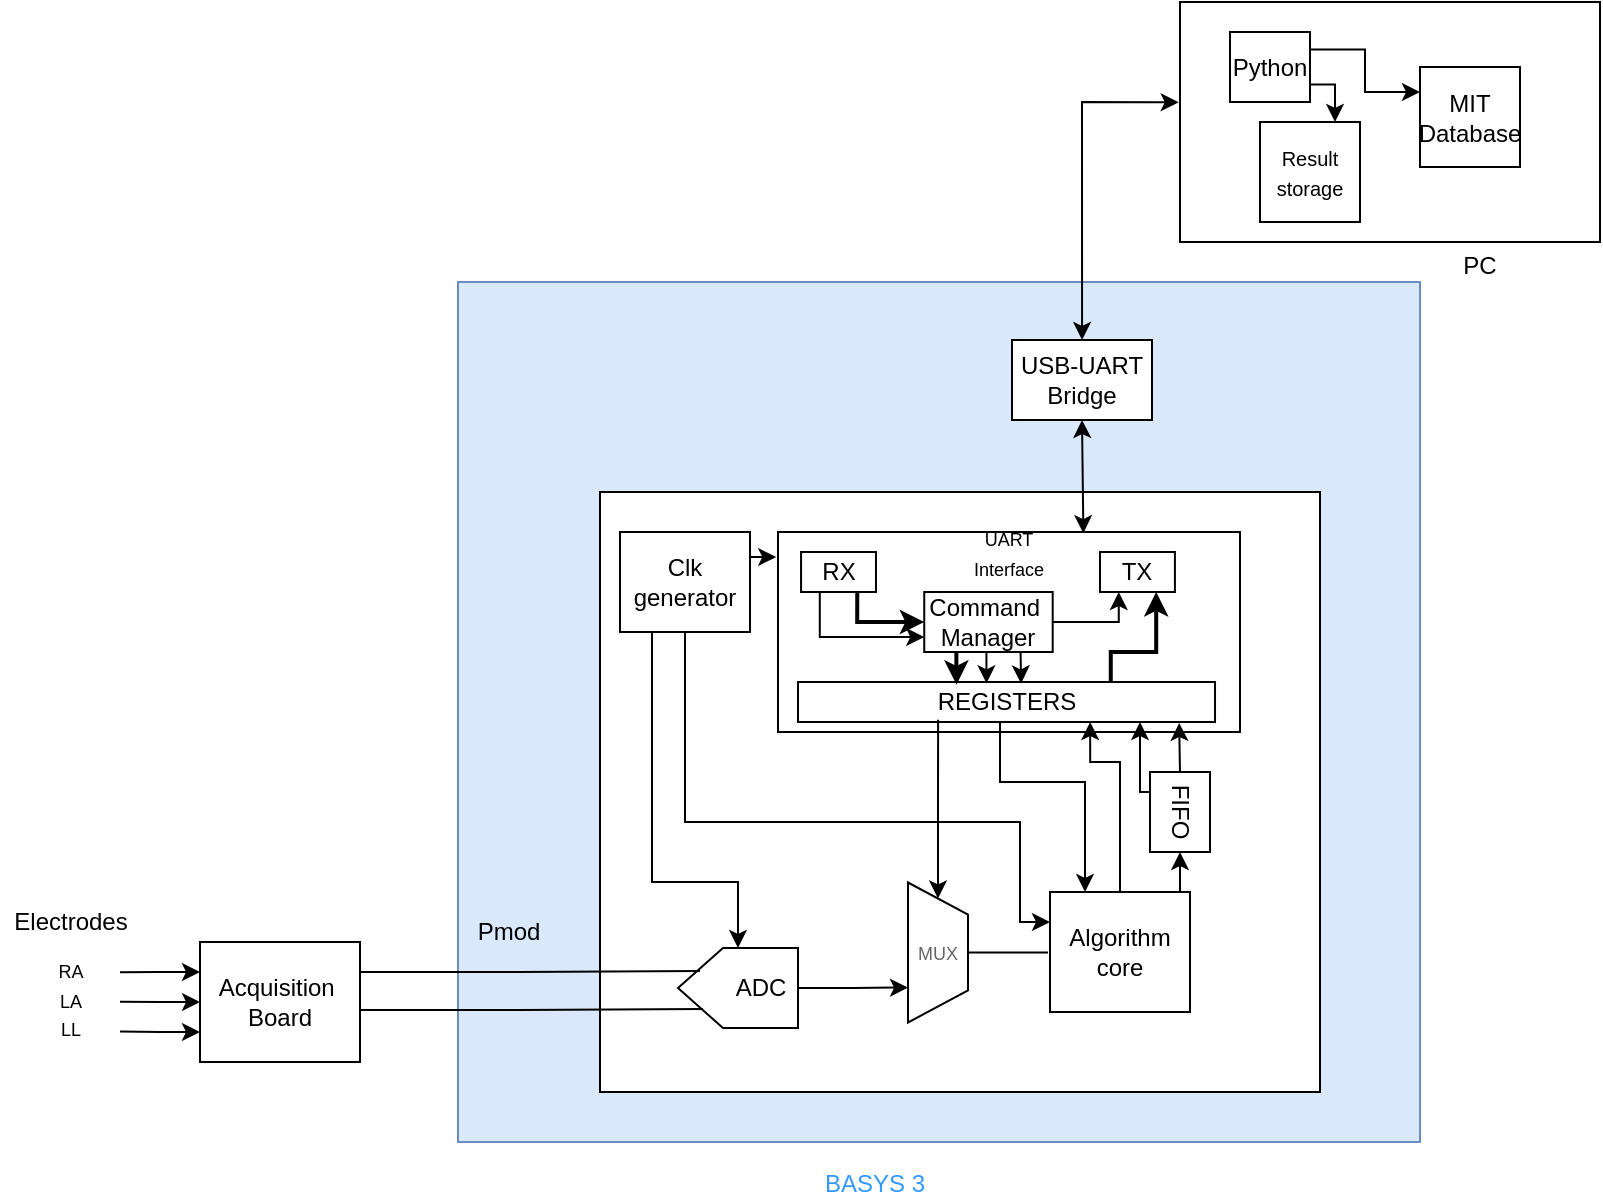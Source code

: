 <mxfile version="16.5.6" type="github">
  <diagram id="rzP6tae6U1hc_79Av_jn" name="Page-1">
    <mxGraphModel dx="1395" dy="939" grid="1" gridSize="10" guides="1" tooltips="1" connect="1" arrows="1" fold="1" page="1" pageScale="1" pageWidth="827" pageHeight="1169" math="0" shadow="0">
      <root>
        <mxCell id="0" />
        <mxCell id="1" parent="0" />
        <mxCell id="Tux2hPUuRy_x0GbL0UM1-4" value="&lt;font color=&quot;#3399ff&quot;&gt;BASYS 3&lt;/font&gt;" style="rounded=0;whiteSpace=wrap;html=1;spacingBottom=73;fillColor=#dae8fc;strokeColor=#6c8ebf;movableLabel=1;" parent="1" vertex="1">
          <mxGeometry x="239" y="180" width="481" height="430" as="geometry">
            <mxPoint x="-32" y="272" as="offset" />
          </mxGeometry>
        </mxCell>
        <mxCell id="gfudyUD8hbizQsuXedw7-17" style="edgeStyle=orthogonalEdgeStyle;rounded=0;orthogonalLoop=1;jettySize=auto;html=1;exitX=0;exitY=0.75;exitDx=0;exitDy=0;fontSize=9;fontColor=#3399FF;startArrow=classic;startFill=1;endArrow=none;endFill=0;" edge="1" parent="1" source="Tux2hPUuRy_x0GbL0UM1-5">
          <mxGeometry relative="1" as="geometry">
            <mxPoint x="70" y="554.696" as="targetPoint" />
          </mxGeometry>
        </mxCell>
        <mxCell id="gfudyUD8hbizQsuXedw7-18" style="edgeStyle=orthogonalEdgeStyle;rounded=0;orthogonalLoop=1;jettySize=auto;html=1;exitX=0;exitY=0.5;exitDx=0;exitDy=0;fontSize=9;fontColor=#3399FF;startArrow=classic;startFill=1;endArrow=none;endFill=0;" edge="1" parent="1" source="Tux2hPUuRy_x0GbL0UM1-5">
          <mxGeometry relative="1" as="geometry">
            <mxPoint x="70" y="539.913" as="targetPoint" />
          </mxGeometry>
        </mxCell>
        <mxCell id="gfudyUD8hbizQsuXedw7-19" style="edgeStyle=orthogonalEdgeStyle;rounded=0;orthogonalLoop=1;jettySize=auto;html=1;exitX=0;exitY=0.25;exitDx=0;exitDy=0;fontSize=9;fontColor=#3399FF;startArrow=classic;startFill=1;endArrow=none;endFill=0;" edge="1" parent="1" source="Tux2hPUuRy_x0GbL0UM1-5">
          <mxGeometry relative="1" as="geometry">
            <mxPoint x="70" y="525.13" as="targetPoint" />
          </mxGeometry>
        </mxCell>
        <mxCell id="Tux2hPUuRy_x0GbL0UM1-5" value="Acquisition&amp;nbsp;&lt;br&gt;Board" style="rounded=0;whiteSpace=wrap;html=1;" parent="1" vertex="1">
          <mxGeometry x="110" y="510" width="80" height="60" as="geometry" />
        </mxCell>
        <mxCell id="Tux2hPUuRy_x0GbL0UM1-7" value="Pmod" style="text;html=1;align=center;verticalAlign=middle;resizable=0;points=[];autosize=1;strokeColor=none;fillColor=none;" parent="1" vertex="1">
          <mxGeometry x="239" y="495" width="50" height="20" as="geometry" />
        </mxCell>
        <mxCell id="Tux2hPUuRy_x0GbL0UM1-11" value="Electrodes" style="text;html=1;align=center;verticalAlign=middle;resizable=0;points=[];autosize=1;strokeColor=none;fillColor=none;" parent="1" vertex="1">
          <mxGeometry x="10" y="490" width="70" height="20" as="geometry" />
        </mxCell>
        <mxCell id="Tux2hPUuRy_x0GbL0UM1-15" value="USB-UART&lt;br&gt;Bridge" style="rounded=0;whiteSpace=wrap;html=1;" parent="1" vertex="1">
          <mxGeometry x="516" y="209" width="70" height="40" as="geometry" />
        </mxCell>
        <mxCell id="Tux2hPUuRy_x0GbL0UM1-62" value="" style="group" parent="1" vertex="1" connectable="0">
          <mxGeometry x="310" y="285" width="360" height="300" as="geometry" />
        </mxCell>
        <mxCell id="Tux2hPUuRy_x0GbL0UM1-38" value="&lt;span style=&quot;color: rgba(0 , 0 , 0 , 0) ; font-family: monospace ; font-size: 0px&quot;&gt;%3CmxGraphModel%3E%3Croot%3E%3CmxCell%20id%3D%220%22%2F%3E%3CmxCell%20id%3D%221%22%20parent%3D%220%22%2F%3E%3CmxCell%20id%3D%222%22%20style%3D%22edgeStyle%3DorthogonalEdgeStyle%3Brounded%3D0%3BorthogonalLoop%3D1%3BjettySize%3Dauto%3Bhtml%3D1%3BexitX%3D0.25%3BexitY%3D1%3BexitDx%3D0%3BexitDy%3D0%3BentryX%3D0.166%3BentryY%3D0.971%3BentryDx%3D0%3BentryDy%3D0%3BentryPerimeter%3D0%3BendArrow%3Dnone%3BendFill%3D0%3B%22%20edge%3D%221%22%20parent%3D%221%22%3E%3CmxGeometry%20relative%3D%221%22%20as%3D%22geometry%22%3E%3CmxPoint%20x%3D%22464%22%20y%3D%22497.75%22%20as%3D%22sourcePoint%22%2F%3E%3CmxPoint%20x%3D%22443.613%22%20y%3D%22399.42%22%20as%3D%22targetPoint%22%2F%3E%3C%2FmxGeometry%3E%3C%2FmxCell%3E%3CmxCell%20id%3D%223%22%20style%3D%22edgeStyle%3DorthogonalEdgeStyle%3Brounded%3D0%3BorthogonalLoop%3D1%3BjettySize%3Dauto%3Bhtml%3D1%3BexitX%3D0%3BexitY%3D0.5%3BexitDx%3D0%3BexitDy%3D0%3BentryX%3D0.334%3BentryY%3D0.943%3BentryDx%3D0%3BentryDy%3D0%3BentryPerimeter%3D0%3BendArrow%3Dnone%3BendFill%3D0%3B%22%20edge%3D%221%22%20parent%3D%221%22%3E%3CmxGeometry%20relative%3D%221%22%20as%3D%22geometry%22%3E%3CmxPoint%20x%3D%22479%22%20y%3D%22488.25%22%20as%3D%22sourcePoint%22%2F%3E%3CmxPoint%20x%3D%22478.642%22%20y%3D%22398.86%22%20as%3D%22targetPoint%22%2F%3E%3C%2FmxGeometry%3E%3C%2FmxCell%3E%3C%2Froot%3E%3C%2FmxGraphModel%3E&lt;/span&gt;" style="rounded=0;whiteSpace=wrap;html=1;strokeWidth=1;" parent="Tux2hPUuRy_x0GbL0UM1-62" vertex="1">
          <mxGeometry width="360" height="300" as="geometry" />
        </mxCell>
        <mxCell id="Tux2hPUuRy_x0GbL0UM1-1" value="Algorithm core" style="rounded=0;whiteSpace=wrap;html=1;" parent="Tux2hPUuRy_x0GbL0UM1-62" vertex="1">
          <mxGeometry x="225" y="200" width="70" height="60" as="geometry" />
        </mxCell>
        <mxCell id="Tux2hPUuRy_x0GbL0UM1-17" value="" style="shape=offPageConnector;whiteSpace=wrap;rotation=90;textDirection=ltr;labelPosition=right;verticalLabelPosition=top;align=left;verticalAlign=bottom;html=1;" parent="Tux2hPUuRy_x0GbL0UM1-62" vertex="1">
          <mxGeometry x="49" y="218" width="40" height="60" as="geometry" />
        </mxCell>
        <mxCell id="Tux2hPUuRy_x0GbL0UM1-26" value="&lt;font color=&quot;#666666&quot; style=&quot;font-size: 9px&quot;&gt;MUX&lt;/font&gt;" style="shape=trapezoid;perimeter=trapezoidPerimeter;whiteSpace=wrap;html=1;fixedSize=1;shadow=0;labelBackgroundColor=none;labelBorderColor=none;comic=0;sketch=0;strokeWidth=1;rotation=90;size=16;fillColor=#FFFFFF;strokeColor=#000000;rounded=0;horizontal=0;" parent="Tux2hPUuRy_x0GbL0UM1-62" vertex="1">
          <mxGeometry x="134" y="215.25" width="70" height="30" as="geometry" />
        </mxCell>
        <mxCell id="Tux2hPUuRy_x0GbL0UM1-34" style="edgeStyle=orthogonalEdgeStyle;rounded=0;orthogonalLoop=1;jettySize=auto;html=1;exitX=0.5;exitY=0;exitDx=0;exitDy=0;entryX=0.75;entryY=1;entryDx=0;entryDy=0;strokeWidth=1;" parent="Tux2hPUuRy_x0GbL0UM1-62" source="Tux2hPUuRy_x0GbL0UM1-17" target="Tux2hPUuRy_x0GbL0UM1-26" edge="1">
          <mxGeometry relative="1" as="geometry" />
        </mxCell>
        <mxCell id="Tux2hPUuRy_x0GbL0UM1-27" value="" style="endArrow=none;html=1;rounded=0;fontColor=#000000;jumpStyle=arc;exitX=0.5;exitY=0;exitDx=0;exitDy=0;strokeColor=#000000;strokeWidth=1;" parent="Tux2hPUuRy_x0GbL0UM1-62" source="Tux2hPUuRy_x0GbL0UM1-26" edge="1">
          <mxGeometry width="50" height="50" relative="1" as="geometry">
            <mxPoint x="254" y="245.25" as="sourcePoint" />
            <mxPoint x="224" y="230.25" as="targetPoint" />
          </mxGeometry>
        </mxCell>
        <mxCell id="Tux2hPUuRy_x0GbL0UM1-30" value="" style="group" parent="Tux2hPUuRy_x0GbL0UM1-62" vertex="1" connectable="0">
          <mxGeometry x="89" y="20" width="231" height="100" as="geometry" />
        </mxCell>
        <mxCell id="Tux2hPUuRy_x0GbL0UM1-2" value="&lt;font style=&quot;font-size: 9px&quot;&gt;UART&lt;br&gt;Interface&lt;/font&gt;" style="rounded=0;whiteSpace=wrap;html=1;spacingBottom=80;" parent="Tux2hPUuRy_x0GbL0UM1-30" vertex="1">
          <mxGeometry width="231" height="100" as="geometry" />
        </mxCell>
        <mxCell id="Tux2hPUuRy_x0GbL0UM1-20" value="TX" style="rounded=0;whiteSpace=wrap;html=1;" parent="Tux2hPUuRy_x0GbL0UM1-30" vertex="1">
          <mxGeometry x="161.003" y="10" width="37.459" height="20" as="geometry" />
        </mxCell>
        <mxCell id="Tux2hPUuRy_x0GbL0UM1-55" style="edgeStyle=orthogonalEdgeStyle;rounded=0;orthogonalLoop=1;jettySize=auto;html=1;exitX=0.25;exitY=1;exitDx=0;exitDy=0;entryX=0;entryY=0.75;entryDx=0;entryDy=0;startArrow=none;startFill=0;endArrow=classic;endFill=1;strokeWidth=1;" parent="Tux2hPUuRy_x0GbL0UM1-30" source="Tux2hPUuRy_x0GbL0UM1-21" target="Tux2hPUuRy_x0GbL0UM1-45" edge="1">
          <mxGeometry relative="1" as="geometry" />
        </mxCell>
        <mxCell id="Tux2hPUuRy_x0GbL0UM1-21" value="RX" style="rounded=0;whiteSpace=wrap;html=1;" parent="Tux2hPUuRy_x0GbL0UM1-30" vertex="1">
          <mxGeometry x="11.531" y="10" width="37.459" height="20" as="geometry" />
        </mxCell>
        <mxCell id="Tux2hPUuRy_x0GbL0UM1-24" value="REGISTERS" style="rounded=0;whiteSpace=wrap;html=1;" parent="Tux2hPUuRy_x0GbL0UM1-30" vertex="1">
          <mxGeometry x="10" y="75" width="208.51" height="20" as="geometry" />
        </mxCell>
        <mxCell id="Tux2hPUuRy_x0GbL0UM1-49" style="edgeStyle=orthogonalEdgeStyle;rounded=0;orthogonalLoop=1;jettySize=auto;html=1;exitX=0;exitY=0.5;exitDx=0;exitDy=0;entryX=0.75;entryY=1;entryDx=0;entryDy=0;startArrow=classic;startFill=1;endArrow=none;endFill=0;strokeWidth=2;" parent="Tux2hPUuRy_x0GbL0UM1-30" source="Tux2hPUuRy_x0GbL0UM1-45" target="Tux2hPUuRy_x0GbL0UM1-21" edge="1">
          <mxGeometry relative="1" as="geometry" />
        </mxCell>
        <mxCell id="Tux2hPUuRy_x0GbL0UM1-53" style="edgeStyle=orthogonalEdgeStyle;rounded=0;orthogonalLoop=1;jettySize=auto;html=1;exitX=0.75;exitY=1;exitDx=0;exitDy=0;entryX=0.535;entryY=0.036;entryDx=0;entryDy=0;entryPerimeter=0;startArrow=none;startFill=0;endArrow=classic;endFill=1;strokeWidth=1;" parent="Tux2hPUuRy_x0GbL0UM1-30" source="Tux2hPUuRy_x0GbL0UM1-45" target="Tux2hPUuRy_x0GbL0UM1-24" edge="1">
          <mxGeometry relative="1" as="geometry" />
        </mxCell>
        <mxCell id="Tux2hPUuRy_x0GbL0UM1-54" style="edgeStyle=orthogonalEdgeStyle;rounded=0;orthogonalLoop=1;jettySize=auto;html=1;exitX=0.75;exitY=0;exitDx=0;exitDy=0;entryX=0.75;entryY=1;entryDx=0;entryDy=0;startArrow=none;startFill=0;endArrow=classic;endFill=1;strokeWidth=2;" parent="Tux2hPUuRy_x0GbL0UM1-30" source="Tux2hPUuRy_x0GbL0UM1-24" target="Tux2hPUuRy_x0GbL0UM1-20" edge="1">
          <mxGeometry relative="1" as="geometry">
            <Array as="points">
              <mxPoint x="166" y="60" />
              <mxPoint x="189" y="60" />
            </Array>
          </mxGeometry>
        </mxCell>
        <mxCell id="Tux2hPUuRy_x0GbL0UM1-58" style="edgeStyle=orthogonalEdgeStyle;rounded=0;orthogonalLoop=1;jettySize=auto;html=1;exitX=0.25;exitY=1;exitDx=0;exitDy=0;entryX=0.38;entryY=0.067;entryDx=0;entryDy=0;entryPerimeter=0;startArrow=none;startFill=0;endArrow=classic;endFill=1;strokeWidth=2;" parent="Tux2hPUuRy_x0GbL0UM1-30" source="Tux2hPUuRy_x0GbL0UM1-45" target="Tux2hPUuRy_x0GbL0UM1-24" edge="1">
          <mxGeometry relative="1" as="geometry" />
        </mxCell>
        <mxCell id="Tux2hPUuRy_x0GbL0UM1-59" style="edgeStyle=orthogonalEdgeStyle;rounded=0;orthogonalLoop=1;jettySize=auto;html=1;exitX=1;exitY=0.5;exitDx=0;exitDy=0;entryX=0.25;entryY=1;entryDx=0;entryDy=0;startArrow=none;startFill=0;endArrow=classic;endFill=1;strokeWidth=1;" parent="Tux2hPUuRy_x0GbL0UM1-30" source="Tux2hPUuRy_x0GbL0UM1-45" target="Tux2hPUuRy_x0GbL0UM1-20" edge="1">
          <mxGeometry relative="1" as="geometry" />
        </mxCell>
        <mxCell id="Tux2hPUuRy_x0GbL0UM1-60" style="edgeStyle=orthogonalEdgeStyle;rounded=0;orthogonalLoop=1;jettySize=auto;html=1;exitX=0.5;exitY=1;exitDx=0;exitDy=0;entryX=0.452;entryY=0.033;entryDx=0;entryDy=0;entryPerimeter=0;startArrow=none;startFill=0;endArrow=classic;endFill=1;strokeWidth=1;" parent="Tux2hPUuRy_x0GbL0UM1-30" source="Tux2hPUuRy_x0GbL0UM1-45" target="Tux2hPUuRy_x0GbL0UM1-24" edge="1">
          <mxGeometry relative="1" as="geometry" />
        </mxCell>
        <mxCell id="Tux2hPUuRy_x0GbL0UM1-45" value="Command&amp;nbsp;&lt;br&gt;Manager" style="rounded=0;whiteSpace=wrap;html=1;" parent="Tux2hPUuRy_x0GbL0UM1-30" vertex="1">
          <mxGeometry x="73.12" y="30" width="64.23" height="30" as="geometry" />
        </mxCell>
        <mxCell id="Tux2hPUuRy_x0GbL0UM1-33" style="edgeStyle=orthogonalEdgeStyle;rounded=0;orthogonalLoop=1;jettySize=auto;html=1;entryX=0.25;entryY=0;entryDx=0;entryDy=0;strokeWidth=1;" parent="Tux2hPUuRy_x0GbL0UM1-62" target="Tux2hPUuRy_x0GbL0UM1-1" edge="1">
          <mxGeometry relative="1" as="geometry">
            <mxPoint x="200" y="115" as="sourcePoint" />
            <Array as="points">
              <mxPoint x="200" y="145" />
              <mxPoint x="243" y="145" />
            </Array>
          </mxGeometry>
        </mxCell>
        <mxCell id="Tux2hPUuRy_x0GbL0UM1-35" style="edgeStyle=orthogonalEdgeStyle;rounded=0;orthogonalLoop=1;jettySize=auto;html=1;exitX=0.5;exitY=0;exitDx=0;exitDy=0;entryX=0.5;entryY=1;entryDx=0;entryDy=0;strokeWidth=1;" parent="Tux2hPUuRy_x0GbL0UM1-62" source="Tux2hPUuRy_x0GbL0UM1-1" edge="1">
          <mxGeometry relative="1" as="geometry">
            <mxPoint x="245.081" y="115" as="targetPoint" />
            <Array as="points">
              <mxPoint x="260" y="135" />
              <mxPoint x="245" y="135" />
            </Array>
          </mxGeometry>
        </mxCell>
        <mxCell id="Tux2hPUuRy_x0GbL0UM1-42" style="edgeStyle=orthogonalEdgeStyle;rounded=0;orthogonalLoop=1;jettySize=auto;html=1;exitX=0;exitY=0.5;exitDx=0;exitDy=0;entryX=0.914;entryY=1.025;entryDx=0;entryDy=0;startArrow=none;startFill=0;endArrow=classic;endFill=1;strokeWidth=1;entryPerimeter=0;" parent="Tux2hPUuRy_x0GbL0UM1-62" source="Tux2hPUuRy_x0GbL0UM1-39" target="Tux2hPUuRy_x0GbL0UM1-24" edge="1">
          <mxGeometry relative="1" as="geometry" />
        </mxCell>
        <mxCell id="Tux2hPUuRy_x0GbL0UM1-43" style="edgeStyle=orthogonalEdgeStyle;rounded=0;orthogonalLoop=1;jettySize=auto;html=1;exitX=0.25;exitY=1;exitDx=0;exitDy=0;startArrow=none;startFill=0;endArrow=classic;endFill=1;strokeWidth=1;" parent="Tux2hPUuRy_x0GbL0UM1-62" source="Tux2hPUuRy_x0GbL0UM1-39" edge="1" target="Tux2hPUuRy_x0GbL0UM1-24">
          <mxGeometry relative="1" as="geometry">
            <mxPoint x="254.446" y="115" as="targetPoint" />
            <Array as="points">
              <mxPoint x="270" y="150" />
            </Array>
          </mxGeometry>
        </mxCell>
        <mxCell id="Tux2hPUuRy_x0GbL0UM1-39" value="FIFO" style="rounded=0;whiteSpace=wrap;html=1;rotation=90;" parent="Tux2hPUuRy_x0GbL0UM1-62" vertex="1">
          <mxGeometry x="270" y="145" width="40" height="30" as="geometry" />
        </mxCell>
        <mxCell id="Tux2hPUuRy_x0GbL0UM1-41" style="edgeStyle=orthogonalEdgeStyle;rounded=0;orthogonalLoop=1;jettySize=auto;html=1;exitX=0.75;exitY=0;exitDx=0;exitDy=0;entryX=1;entryY=0.5;entryDx=0;entryDy=0;startArrow=none;startFill=0;endArrow=classic;endFill=1;strokeWidth=1;" parent="Tux2hPUuRy_x0GbL0UM1-62" source="Tux2hPUuRy_x0GbL0UM1-1" target="Tux2hPUuRy_x0GbL0UM1-39" edge="1">
          <mxGeometry relative="1" as="geometry" />
        </mxCell>
        <mxCell id="Tux2hPUuRy_x0GbL0UM1-61" value="ADC" style="text;html=1;align=center;verticalAlign=middle;resizable=0;points=[];autosize=1;strokeColor=none;fillColor=none;" parent="Tux2hPUuRy_x0GbL0UM1-62" vertex="1">
          <mxGeometry x="60" y="238" width="40" height="20" as="geometry" />
        </mxCell>
        <mxCell id="gfudyUD8hbizQsuXedw7-2" style="edgeStyle=orthogonalEdgeStyle;rounded=0;orthogonalLoop=1;jettySize=auto;html=1;" edge="1" parent="Tux2hPUuRy_x0GbL0UM1-62" target="Tux2hPUuRy_x0GbL0UM1-17">
          <mxGeometry relative="1" as="geometry">
            <mxPoint x="26" y="65" as="sourcePoint" />
            <Array as="points">
              <mxPoint x="26" y="195" />
              <mxPoint x="69" y="195" />
            </Array>
          </mxGeometry>
        </mxCell>
        <mxCell id="gfudyUD8hbizQsuXedw7-3" style="edgeStyle=orthogonalEdgeStyle;rounded=0;orthogonalLoop=1;jettySize=auto;html=1;exitX=1;exitY=0.25;exitDx=0;exitDy=0;entryX=-0.004;entryY=0.13;entryDx=0;entryDy=0;entryPerimeter=0;" edge="1" parent="Tux2hPUuRy_x0GbL0UM1-62" source="Tux2hPUuRy_x0GbL0UM1-18" target="Tux2hPUuRy_x0GbL0UM1-2">
          <mxGeometry relative="1" as="geometry" />
        </mxCell>
        <mxCell id="gfudyUD8hbizQsuXedw7-4" style="edgeStyle=orthogonalEdgeStyle;rounded=0;orthogonalLoop=1;jettySize=auto;html=1;exitX=0.5;exitY=1;exitDx=0;exitDy=0;entryX=0;entryY=0.25;entryDx=0;entryDy=0;" edge="1" parent="Tux2hPUuRy_x0GbL0UM1-62" source="Tux2hPUuRy_x0GbL0UM1-18" target="Tux2hPUuRy_x0GbL0UM1-1">
          <mxGeometry relative="1" as="geometry">
            <Array as="points">
              <mxPoint x="43" y="165" />
              <mxPoint x="210" y="165" />
              <mxPoint x="210" y="215" />
            </Array>
          </mxGeometry>
        </mxCell>
        <mxCell id="Tux2hPUuRy_x0GbL0UM1-18" value="Clk generator" style="rounded=0;whiteSpace=wrap;html=1;" parent="Tux2hPUuRy_x0GbL0UM1-62" vertex="1">
          <mxGeometry x="10" y="20" width="65" height="50" as="geometry" />
        </mxCell>
        <mxCell id="gfudyUD8hbizQsuXedw7-9" style="edgeStyle=orthogonalEdgeStyle;rounded=0;orthogonalLoop=1;jettySize=auto;html=1;exitX=0;exitY=0.5;exitDx=0;exitDy=0;entryX=0.336;entryY=0.943;entryDx=0;entryDy=0;entryPerimeter=0;endArrow=none;endFill=0;startArrow=classic;startFill=1;" edge="1" parent="Tux2hPUuRy_x0GbL0UM1-62" source="Tux2hPUuRy_x0GbL0UM1-26" target="Tux2hPUuRy_x0GbL0UM1-24">
          <mxGeometry relative="1" as="geometry" />
        </mxCell>
        <mxCell id="gfudyUD8hbizQsuXedw7-5" style="edgeStyle=orthogonalEdgeStyle;rounded=0;orthogonalLoop=1;jettySize=auto;html=1;exitX=1;exitY=0.5;exitDx=0;exitDy=0;entryX=0.763;entryY=0.792;entryDx=0;entryDy=0;entryPerimeter=0;endArrow=none;endFill=0;" edge="1" parent="1" source="Tux2hPUuRy_x0GbL0UM1-5" target="Tux2hPUuRy_x0GbL0UM1-17">
          <mxGeometry relative="1" as="geometry">
            <Array as="points">
              <mxPoint x="190" y="544" />
              <mxPoint x="270" y="544" />
            </Array>
          </mxGeometry>
        </mxCell>
        <mxCell id="gfudyUD8hbizQsuXedw7-6" style="edgeStyle=orthogonalEdgeStyle;rounded=0;orthogonalLoop=1;jettySize=auto;html=1;exitX=1;exitY=0.25;exitDx=0;exitDy=0;entryX=0.288;entryY=0.817;entryDx=0;entryDy=0;entryPerimeter=0;endArrow=none;endFill=0;" edge="1" parent="1" source="Tux2hPUuRy_x0GbL0UM1-5" target="Tux2hPUuRy_x0GbL0UM1-17">
          <mxGeometry relative="1" as="geometry" />
        </mxCell>
        <mxCell id="gfudyUD8hbizQsuXedw7-11" value="" style="endArrow=classic;startArrow=classic;html=1;rounded=0;exitX=0.661;exitY=0.006;exitDx=0;exitDy=0;exitPerimeter=0;entryX=0.5;entryY=1;entryDx=0;entryDy=0;" edge="1" parent="1" source="Tux2hPUuRy_x0GbL0UM1-2" target="Tux2hPUuRy_x0GbL0UM1-15">
          <mxGeometry width="50" height="50" relative="1" as="geometry">
            <mxPoint x="430" y="280" as="sourcePoint" />
            <mxPoint x="480" y="230" as="targetPoint" />
          </mxGeometry>
        </mxCell>
        <mxCell id="gfudyUD8hbizQsuXedw7-12" value="" style="endArrow=classic;startArrow=classic;html=1;rounded=0;exitX=0.67;exitY=0.002;exitDx=0;exitDy=0;exitPerimeter=0;entryX=-0.003;entryY=0.418;entryDx=0;entryDy=0;entryPerimeter=0;" edge="1" parent="1" target="gfudyUD8hbizQsuXedw7-13">
          <mxGeometry width="50" height="50" relative="1" as="geometry">
            <mxPoint x="551.04" y="209.0" as="sourcePoint" />
            <mxPoint x="550.84" y="172.4" as="targetPoint" />
            <Array as="points">
              <mxPoint x="551" y="90" />
            </Array>
          </mxGeometry>
        </mxCell>
        <mxCell id="gfudyUD8hbizQsuXedw7-13" value="PC" style="rounded=0;whiteSpace=wrap;html=1;movableLabel=1;" vertex="1" parent="1">
          <mxGeometry x="600" y="40" width="210" height="120" as="geometry">
            <mxPoint x="45" y="72" as="offset" />
          </mxGeometry>
        </mxCell>
        <mxCell id="gfudyUD8hbizQsuXedw7-26" style="edgeStyle=orthogonalEdgeStyle;rounded=0;orthogonalLoop=1;jettySize=auto;html=1;exitX=1;exitY=0.75;exitDx=0;exitDy=0;entryX=0.75;entryY=0;entryDx=0;entryDy=0;fontSize=10;fontColor=#000000;startArrow=none;startFill=0;endArrow=classic;endFill=1;" edge="1" parent="1" source="gfudyUD8hbizQsuXedw7-14" target="gfudyUD8hbizQsuXedw7-24">
          <mxGeometry relative="1" as="geometry" />
        </mxCell>
        <mxCell id="gfudyUD8hbizQsuXedw7-27" style="edgeStyle=orthogonalEdgeStyle;rounded=0;orthogonalLoop=1;jettySize=auto;html=1;exitX=1;exitY=0.25;exitDx=0;exitDy=0;entryX=0;entryY=0.25;entryDx=0;entryDy=0;fontSize=10;fontColor=#000000;startArrow=none;startFill=0;endArrow=classic;endFill=1;" edge="1" parent="1" source="gfudyUD8hbizQsuXedw7-14" target="gfudyUD8hbizQsuXedw7-15">
          <mxGeometry relative="1" as="geometry" />
        </mxCell>
        <mxCell id="gfudyUD8hbizQsuXedw7-14" value="Python" style="rounded=0;whiteSpace=wrap;html=1;" vertex="1" parent="1">
          <mxGeometry x="625" y="55" width="40" height="35" as="geometry" />
        </mxCell>
        <mxCell id="gfudyUD8hbizQsuXedw7-15" value="MIT Database" style="rounded=0;whiteSpace=wrap;html=1;" vertex="1" parent="1">
          <mxGeometry x="720" y="72.5" width="50" height="50" as="geometry" />
        </mxCell>
        <mxCell id="gfudyUD8hbizQsuXedw7-20" value="&lt;font color=&quot;#000000&quot;&gt;RA&lt;/font&gt;" style="text;html=1;align=center;verticalAlign=middle;resizable=0;points=[];autosize=1;strokeColor=none;fillColor=none;fontSize=9;fontColor=#3399FF;" vertex="1" parent="1">
          <mxGeometry x="30" y="515" width="30" height="20" as="geometry" />
        </mxCell>
        <mxCell id="gfudyUD8hbizQsuXedw7-21" value="&lt;font color=&quot;#000000&quot;&gt;LA&lt;/font&gt;" style="text;html=1;align=center;verticalAlign=middle;resizable=0;points=[];autosize=1;strokeColor=none;fillColor=none;fontSize=9;fontColor=#3399FF;" vertex="1" parent="1">
          <mxGeometry x="30" y="530" width="30" height="20" as="geometry" />
        </mxCell>
        <mxCell id="gfudyUD8hbizQsuXedw7-22" value="&lt;font color=&quot;#000000&quot;&gt;LL&lt;/font&gt;" style="text;html=1;align=center;verticalAlign=middle;resizable=0;points=[];autosize=1;strokeColor=none;fillColor=none;fontSize=9;fontColor=#3399FF;" vertex="1" parent="1">
          <mxGeometry x="30" y="544" width="30" height="20" as="geometry" />
        </mxCell>
        <mxCell id="gfudyUD8hbizQsuXedw7-24" value="&lt;font style=&quot;font-size: 10px&quot;&gt;Result storage&lt;/font&gt;" style="rounded=0;whiteSpace=wrap;html=1;" vertex="1" parent="1">
          <mxGeometry x="640" y="100" width="50" height="50" as="geometry" />
        </mxCell>
      </root>
    </mxGraphModel>
  </diagram>
</mxfile>
